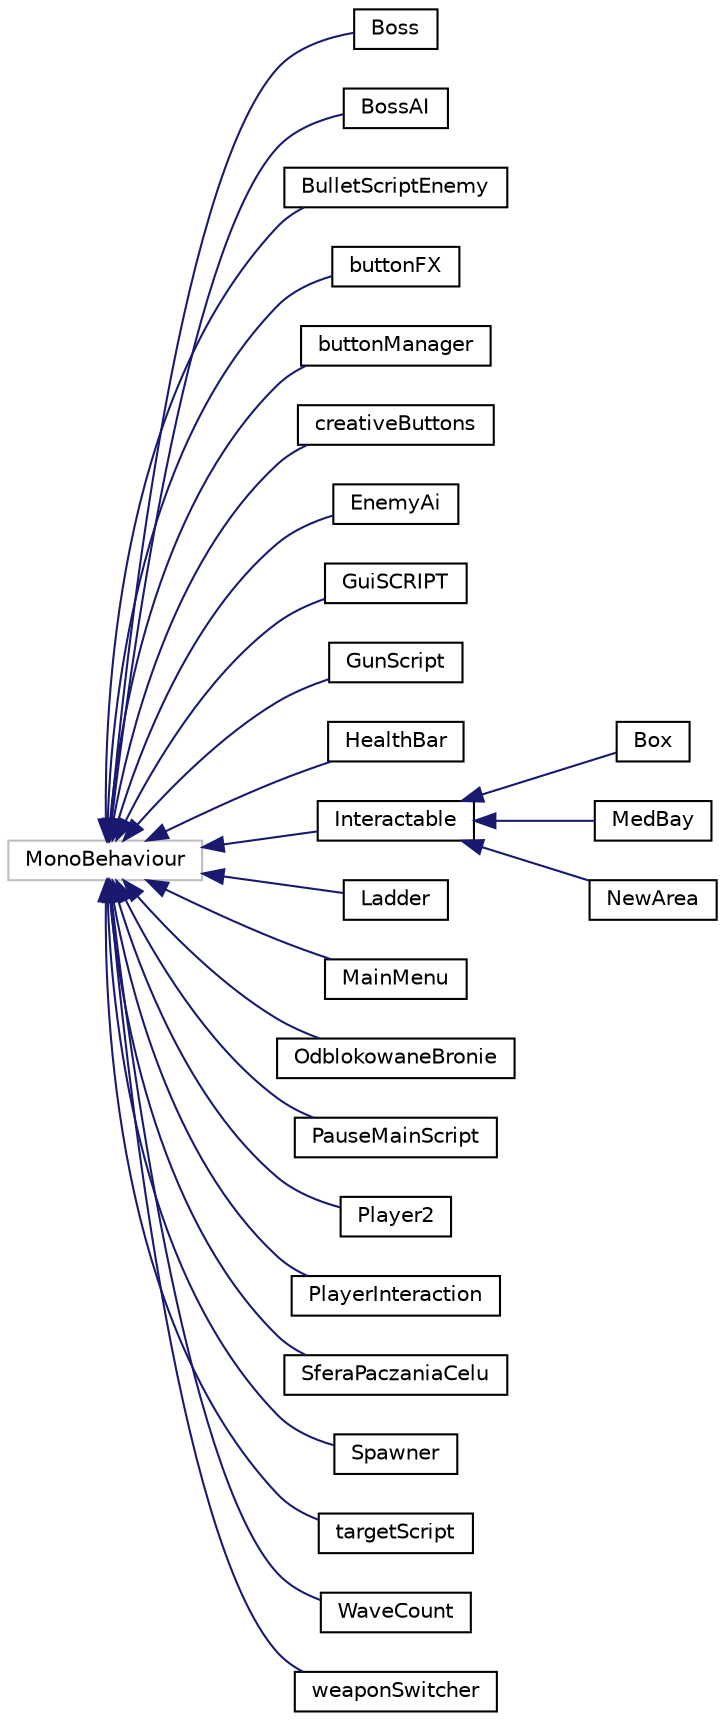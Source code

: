 digraph "Graphical Class Hierarchy"
{
 // LATEX_PDF_SIZE
  edge [fontname="Helvetica",fontsize="10",labelfontname="Helvetica",labelfontsize="10"];
  node [fontname="Helvetica",fontsize="10",shape=record];
  rankdir="LR";
  Node2 [label="MonoBehaviour",height=0.2,width=0.4,color="grey75", fillcolor="white", style="filled",tooltip=" "];
  Node2 -> Node0 [dir="back",color="midnightblue",fontsize="10",style="solid",fontname="Helvetica"];
  Node0 [label="Boss",height=0.2,width=0.4,color="black", fillcolor="white", style="filled",URL="$classBoss.html",tooltip="Klasa służąca do obługi bossa - chwilowo nie działa. SKRYPT W BUDOWIE."];
  Node2 -> Node4 [dir="back",color="midnightblue",fontsize="10",style="solid",fontname="Helvetica"];
  Node4 [label="BossAI",height=0.2,width=0.4,color="black", fillcolor="white", style="filled",URL="$classBossAI.html",tooltip="Klasa, która odpowiada za obsługę przeciwnika (jego sztucznej inteligencji)"];
  Node2 -> Node5 [dir="back",color="midnightblue",fontsize="10",style="solid",fontname="Helvetica"];
  Node5 [label="BulletScriptEnemy",height=0.2,width=0.4,color="black", fillcolor="white", style="filled",URL="$classBulletScriptEnemy.html",tooltip="Klasa, która odpowiada za pocisk przeciwników"];
  Node2 -> Node6 [dir="back",color="midnightblue",fontsize="10",style="solid",fontname="Helvetica"];
  Node6 [label="buttonFX",height=0.2,width=0.4,color="black", fillcolor="white", style="filled",URL="$classbuttonFX.html",tooltip="Klasa służąca do generowania dźwięków w grze."];
  Node2 -> Node7 [dir="back",color="midnightblue",fontsize="10",style="solid",fontname="Helvetica"];
  Node7 [label="buttonManager",height=0.2,width=0.4,color="black", fillcolor="white", style="filled",URL="$classbuttonManager.html",tooltip="Klasa służąca do obsługi guzików interfejsu - głównie drzewa umiejętności i kółka broni."];
  Node2 -> Node8 [dir="back",color="midnightblue",fontsize="10",style="solid",fontname="Helvetica"];
  Node8 [label="creativeButtons",height=0.2,width=0.4,color="black", fillcolor="white", style="filled",URL="$classcreativeButtons.html",tooltip=" "];
  Node2 -> Node9 [dir="back",color="midnightblue",fontsize="10",style="solid",fontname="Helvetica"];
  Node9 [label="EnemyAi",height=0.2,width=0.4,color="black", fillcolor="white", style="filled",URL="$classEnemyAi.html",tooltip="Klasa, która odpowiada za obsługę przeciwnika (jego sztucznej inteligencji)"];
  Node2 -> Node10 [dir="back",color="midnightblue",fontsize="10",style="solid",fontname="Helvetica"];
  Node10 [label="GuiSCRIPT",height=0.2,width=0.4,color="black", fillcolor="white", style="filled",URL="$classGuiSCRIPT.html",tooltip=" "];
  Node2 -> Node11 [dir="back",color="midnightblue",fontsize="10",style="solid",fontname="Helvetica"];
  Node11 [label="GunScript",height=0.2,width=0.4,color="black", fillcolor="white", style="filled",URL="$classGunScript.html",tooltip="Klasa, która odpowiada za obsługę broni"];
  Node2 -> Node12 [dir="back",color="midnightblue",fontsize="10",style="solid",fontname="Helvetica"];
  Node12 [label="HealthBar",height=0.2,width=0.4,color="black", fillcolor="white", style="filled",URL="$classHealthBar.html",tooltip="Klasa, która odpowiada za obsługę paska zdrowia"];
  Node2 -> Node13 [dir="back",color="midnightblue",fontsize="10",style="solid",fontname="Helvetica"];
  Node13 [label="Interactable",height=0.2,width=0.4,color="black", fillcolor="white", style="filled",URL="$classInteractable.html",tooltip="Abstrakcyjna klasa określająca typy interakcji"];
  Node13 -> Node14 [dir="back",color="midnightblue",fontsize="10",style="solid",fontname="Helvetica"];
  Node14 [label="Box",height=0.2,width=0.4,color="black", fillcolor="white", style="filled",URL="$classBox.html",tooltip="Klasa, która odpowiada za obsługę skrzynek"];
  Node13 -> Node15 [dir="back",color="midnightblue",fontsize="10",style="solid",fontname="Helvetica"];
  Node15 [label="MedBay",height=0.2,width=0.4,color="black", fillcolor="white", style="filled",URL="$classMedBay.html",tooltip="Klasa, która odpowiada za obsługę stacji medycznej"];
  Node13 -> Node16 [dir="back",color="midnightblue",fontsize="10",style="solid",fontname="Helvetica"];
  Node16 [label="NewArea",height=0.2,width=0.4,color="black", fillcolor="white", style="filled",URL="$classNewArea.html",tooltip="Klasa, która odpowiada za odblokowywanie nowych obszarów"];
  Node2 -> Node17 [dir="back",color="midnightblue",fontsize="10",style="solid",fontname="Helvetica"];
  Node17 [label="Ladder",height=0.2,width=0.4,color="black", fillcolor="white", style="filled",URL="$classLadder.html",tooltip="Klasa, która odpowiada za obsługę drabiny"];
  Node2 -> Node18 [dir="back",color="midnightblue",fontsize="10",style="solid",fontname="Helvetica"];
  Node18 [label="MainMenu",height=0.2,width=0.4,color="black", fillcolor="white", style="filled",URL="$classMainMenu.html",tooltip=" "];
  Node2 -> Node19 [dir="back",color="midnightblue",fontsize="10",style="solid",fontname="Helvetica"];
  Node19 [label="OdblokowaneBronie",height=0.2,width=0.4,color="black", fillcolor="white", style="filled",URL="$classOdblokowaneBronie.html",tooltip="Klasa, która odpowiada za odblokowywanie broni dla gracza"];
  Node2 -> Node20 [dir="back",color="midnightblue",fontsize="10",style="solid",fontname="Helvetica"];
  Node20 [label="PauseMainScript",height=0.2,width=0.4,color="black", fillcolor="white", style="filled",URL="$classPauseMainScript.html",tooltip=" "];
  Node2 -> Node21 [dir="back",color="midnightblue",fontsize="10",style="solid",fontname="Helvetica"];
  Node21 [label="Player2",height=0.2,width=0.4,color="black", fillcolor="white", style="filled",URL="$classPlayer2.html",tooltip="Klasa, która odpowiada za obsługę gracza i jego interfejsu"];
  Node2 -> Node22 [dir="back",color="midnightblue",fontsize="10",style="solid",fontname="Helvetica"];
  Node22 [label="PlayerInteraction",height=0.2,width=0.4,color="black", fillcolor="white", style="filled",URL="$classPlayerInteraction.html",tooltip="Klasa, która odpowiada za interakcje gracza z elementami otoczenia"];
  Node2 -> Node23 [dir="back",color="midnightblue",fontsize="10",style="solid",fontname="Helvetica"];
  Node23 [label="SferaPaczaniaCelu",height=0.2,width=0.4,color="black", fillcolor="white", style="filled",URL="$classSferaPaczaniaCelu.html",tooltip=" "];
  Node2 -> Node24 [dir="back",color="midnightblue",fontsize="10",style="solid",fontname="Helvetica"];
  Node24 [label="Spawner",height=0.2,width=0.4,color="black", fillcolor="white", style="filled",URL="$classSpawner.html",tooltip="Klasa, która odpowiada za spawn przeciwników i punkty gracza"];
  Node2 -> Node25 [dir="back",color="midnightblue",fontsize="10",style="solid",fontname="Helvetica"];
  Node25 [label="targetScript",height=0.2,width=0.4,color="black", fillcolor="white", style="filled",URL="$classtargetScript.html",tooltip=" "];
  Node2 -> Node26 [dir="back",color="midnightblue",fontsize="10",style="solid",fontname="Helvetica"];
  Node26 [label="WaveCount",height=0.2,width=0.4,color="black", fillcolor="white", style="filled",URL="$classWaveCount.html",tooltip=" "];
  Node2 -> Node27 [dir="back",color="midnightblue",fontsize="10",style="solid",fontname="Helvetica"];
  Node27 [label="weaponSwitcher",height=0.2,width=0.4,color="black", fillcolor="white", style="filled",URL="$classweaponSwitcher.html",tooltip="Klasa, która odpowiada za obsługę zmiany broni"];
}
